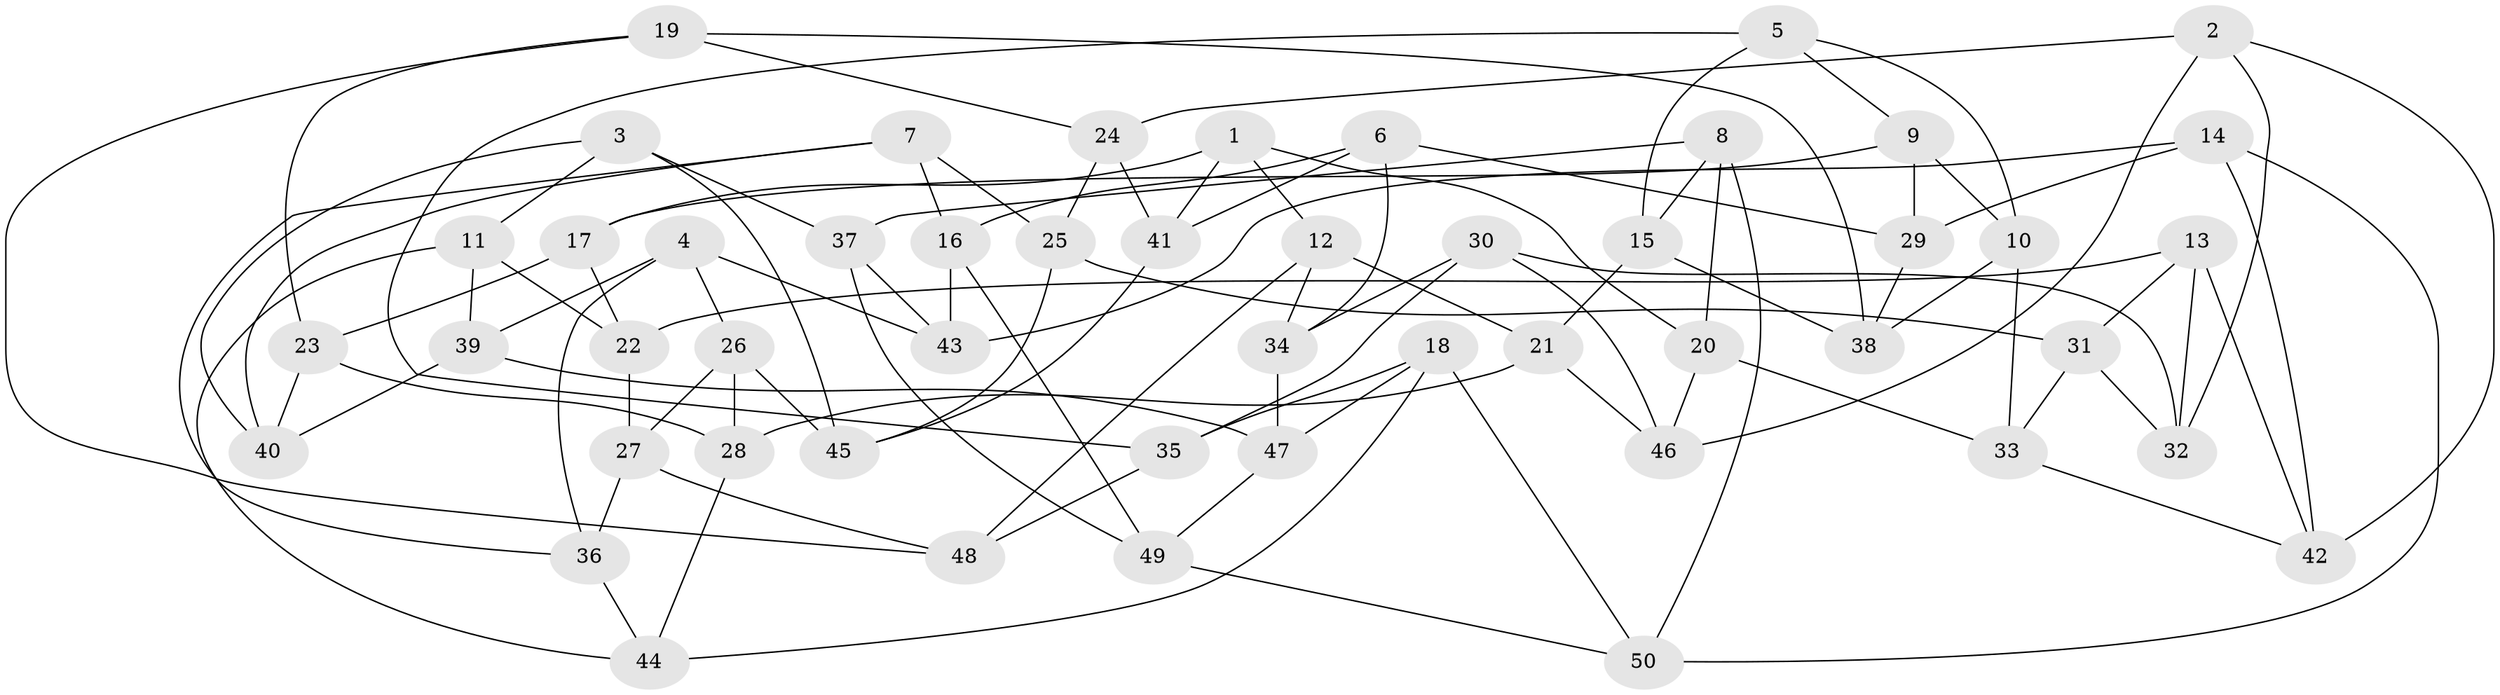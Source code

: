 // Generated by graph-tools (version 1.1) at 2025/03/03/09/25 03:03:06]
// undirected, 50 vertices, 100 edges
graph export_dot {
graph [start="1"]
  node [color=gray90,style=filled];
  1;
  2;
  3;
  4;
  5;
  6;
  7;
  8;
  9;
  10;
  11;
  12;
  13;
  14;
  15;
  16;
  17;
  18;
  19;
  20;
  21;
  22;
  23;
  24;
  25;
  26;
  27;
  28;
  29;
  30;
  31;
  32;
  33;
  34;
  35;
  36;
  37;
  38;
  39;
  40;
  41;
  42;
  43;
  44;
  45;
  46;
  47;
  48;
  49;
  50;
  1 -- 20;
  1 -- 12;
  1 -- 41;
  1 -- 17;
  2 -- 46;
  2 -- 32;
  2 -- 42;
  2 -- 24;
  3 -- 45;
  3 -- 11;
  3 -- 40;
  3 -- 37;
  4 -- 43;
  4 -- 26;
  4 -- 36;
  4 -- 39;
  5 -- 15;
  5 -- 10;
  5 -- 9;
  5 -- 35;
  6 -- 16;
  6 -- 34;
  6 -- 29;
  6 -- 41;
  7 -- 40;
  7 -- 16;
  7 -- 36;
  7 -- 25;
  8 -- 20;
  8 -- 15;
  8 -- 50;
  8 -- 37;
  9 -- 17;
  9 -- 29;
  9 -- 10;
  10 -- 33;
  10 -- 38;
  11 -- 39;
  11 -- 22;
  11 -- 44;
  12 -- 48;
  12 -- 34;
  12 -- 21;
  13 -- 31;
  13 -- 32;
  13 -- 22;
  13 -- 42;
  14 -- 43;
  14 -- 50;
  14 -- 29;
  14 -- 42;
  15 -- 38;
  15 -- 21;
  16 -- 49;
  16 -- 43;
  17 -- 23;
  17 -- 22;
  18 -- 50;
  18 -- 35;
  18 -- 44;
  18 -- 47;
  19 -- 48;
  19 -- 23;
  19 -- 24;
  19 -- 38;
  20 -- 33;
  20 -- 46;
  21 -- 28;
  21 -- 46;
  22 -- 27;
  23 -- 40;
  23 -- 28;
  24 -- 41;
  24 -- 25;
  25 -- 31;
  25 -- 45;
  26 -- 27;
  26 -- 28;
  26 -- 45;
  27 -- 48;
  27 -- 36;
  28 -- 44;
  29 -- 38;
  30 -- 32;
  30 -- 46;
  30 -- 34;
  30 -- 35;
  31 -- 33;
  31 -- 32;
  33 -- 42;
  34 -- 47;
  35 -- 48;
  36 -- 44;
  37 -- 49;
  37 -- 43;
  39 -- 47;
  39 -- 40;
  41 -- 45;
  47 -- 49;
  49 -- 50;
}
